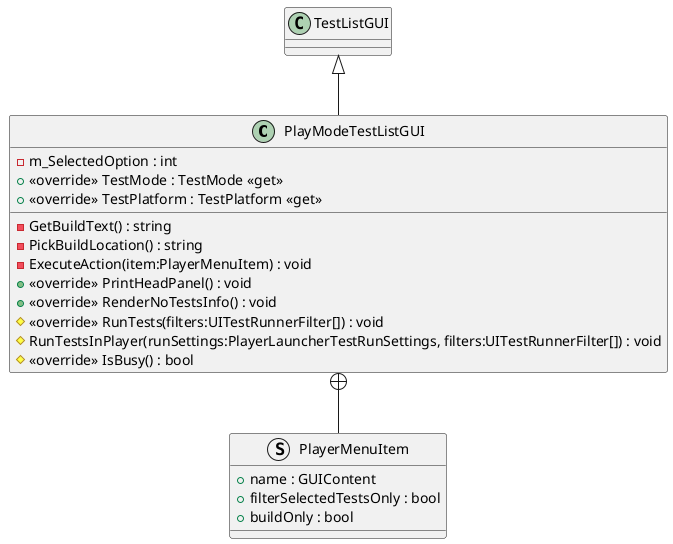 @startuml
class PlayModeTestListGUI {
    - m_SelectedOption : int
    + <<override>> TestMode : TestMode <<get>>
    - GetBuildText() : string
    - PickBuildLocation() : string
    - ExecuteAction(item:PlayerMenuItem) : void
    + <<override>> PrintHeadPanel() : void
    + <<override>> RenderNoTestsInfo() : void
    # <<override>> RunTests(filters:UITestRunnerFilter[]) : void
    # RunTestsInPlayer(runSettings:PlayerLauncherTestRunSettings, filters:UITestRunnerFilter[]) : void
    + <<override>> TestPlatform : TestPlatform <<get>>
    # <<override>> IsBusy() : bool
}
struct PlayerMenuItem {
    + name : GUIContent
    + filterSelectedTestsOnly : bool
    + buildOnly : bool
}
TestListGUI <|-- PlayModeTestListGUI
PlayModeTestListGUI +-- PlayerMenuItem
@enduml
